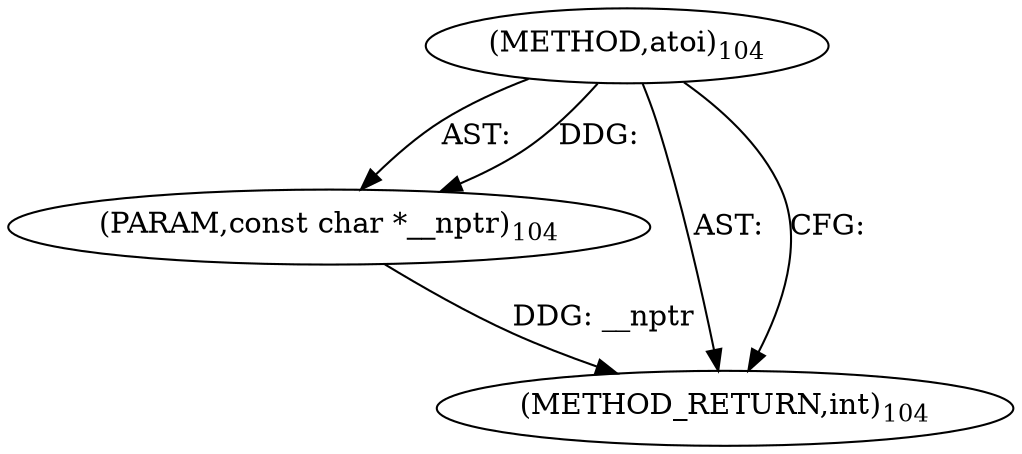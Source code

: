 digraph "atoi" {  
"4686" [label = <(METHOD,atoi)<SUB>104</SUB>> ]
"4687" [label = <(PARAM,const char *__nptr)<SUB>104</SUB>> ]
"4688" [label = <(METHOD_RETURN,int)<SUB>104</SUB>> ]
  "4686" -> "4687"  [ label = "AST: "] 
  "4686" -> "4688"  [ label = "AST: "] 
  "4686" -> "4688"  [ label = "CFG: "] 
  "4687" -> "4688"  [ label = "DDG: __nptr"] 
  "4686" -> "4687"  [ label = "DDG: "] 
}
